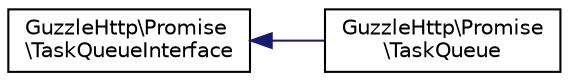 digraph "Graphical Class Hierarchy"
{
  edge [fontname="Helvetica",fontsize="10",labelfontname="Helvetica",labelfontsize="10"];
  node [fontname="Helvetica",fontsize="10",shape=record];
  rankdir="LR";
  Node0 [label="GuzzleHttp\\Promise\l\\TaskQueueInterface",height=0.2,width=0.4,color="black", fillcolor="white", style="filled",URL="$interfaceGuzzleHttp_1_1Promise_1_1TaskQueueInterface.html"];
  Node0 -> Node1 [dir="back",color="midnightblue",fontsize="10",style="solid",fontname="Helvetica"];
  Node1 [label="GuzzleHttp\\Promise\l\\TaskQueue",height=0.2,width=0.4,color="black", fillcolor="white", style="filled",URL="$classGuzzleHttp_1_1Promise_1_1TaskQueue.html"];
}
